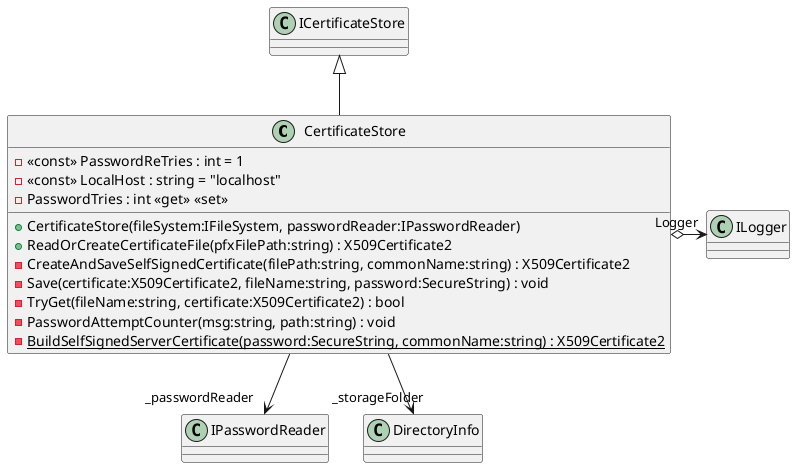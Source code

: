 @startuml
class CertificateStore {
    - <<const>> PasswordReTries : int = 1
    - <<const>> LocalHost : string = "localhost"
    - PasswordTries : int <<get>> <<set>>
    + CertificateStore(fileSystem:IFileSystem, passwordReader:IPasswordReader)
    + ReadOrCreateCertificateFile(pfxFilePath:string) : X509Certificate2
    - CreateAndSaveSelfSignedCertificate(filePath:string, commonName:string) : X509Certificate2
    - Save(certificate:X509Certificate2, fileName:string, password:SecureString) : void
    - TryGet(fileName:string, certificate:X509Certificate2) : bool
    - PasswordAttemptCounter(msg:string, path:string) : void
    - {static} BuildSelfSignedServerCertificate(password:SecureString, commonName:string) : X509Certificate2
}
ICertificateStore <|-- CertificateStore
CertificateStore o-> "Logger" ILogger
CertificateStore --> "_passwordReader" IPasswordReader
CertificateStore --> "_storageFolder" DirectoryInfo
@enduml
